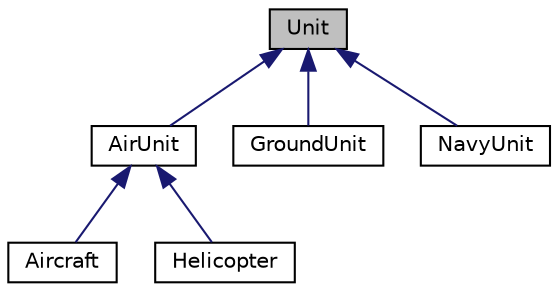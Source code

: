 digraph "Unit"
{
 // LATEX_PDF_SIZE
  edge [fontname="Helvetica",fontsize="10",labelfontname="Helvetica",labelfontsize="10"];
  node [fontname="Helvetica",fontsize="10",shape=record];
  Node1 [label="Unit",height=0.2,width=0.4,color="black", fillcolor="grey75", style="filled", fontcolor="black",tooltip=" "];
  Node1 -> Node2 [dir="back",color="midnightblue",fontsize="10",style="solid"];
  Node2 [label="AirUnit",height=0.2,width=0.4,color="black", fillcolor="white", style="filled",URL="$classAirUnit.html",tooltip=" "];
  Node2 -> Node3 [dir="back",color="midnightblue",fontsize="10",style="solid"];
  Node3 [label="Aircraft",height=0.2,width=0.4,color="black", fillcolor="white", style="filled",URL="$classAircraft.html",tooltip=" "];
  Node2 -> Node4 [dir="back",color="midnightblue",fontsize="10",style="solid"];
  Node4 [label="Helicopter",height=0.2,width=0.4,color="black", fillcolor="white", style="filled",URL="$classHelicopter.html",tooltip=" "];
  Node1 -> Node5 [dir="back",color="midnightblue",fontsize="10",style="solid"];
  Node5 [label="GroundUnit",height=0.2,width=0.4,color="black", fillcolor="white", style="filled",URL="$classGroundUnit.html",tooltip=" "];
  Node1 -> Node6 [dir="back",color="midnightblue",fontsize="10",style="solid"];
  Node6 [label="NavyUnit",height=0.2,width=0.4,color="black", fillcolor="white", style="filled",URL="$classNavyUnit.html",tooltip=" "];
}
